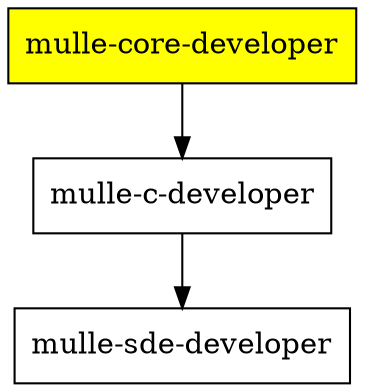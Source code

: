 digraph sourcetree
{
   rankdir = TD;
   node [ shape="box"; style="filled" ]
   "mulle-core-developer"        [ fillcolor="yellow"]
   "mulle-c-developer"           [ fillcolor="white"]
   "mulle-sde-developer"         [ fillcolor="white"]

   "mulle-core-developer" -> "mulle-c-developer" -> "mulle-sde-developer"
}
